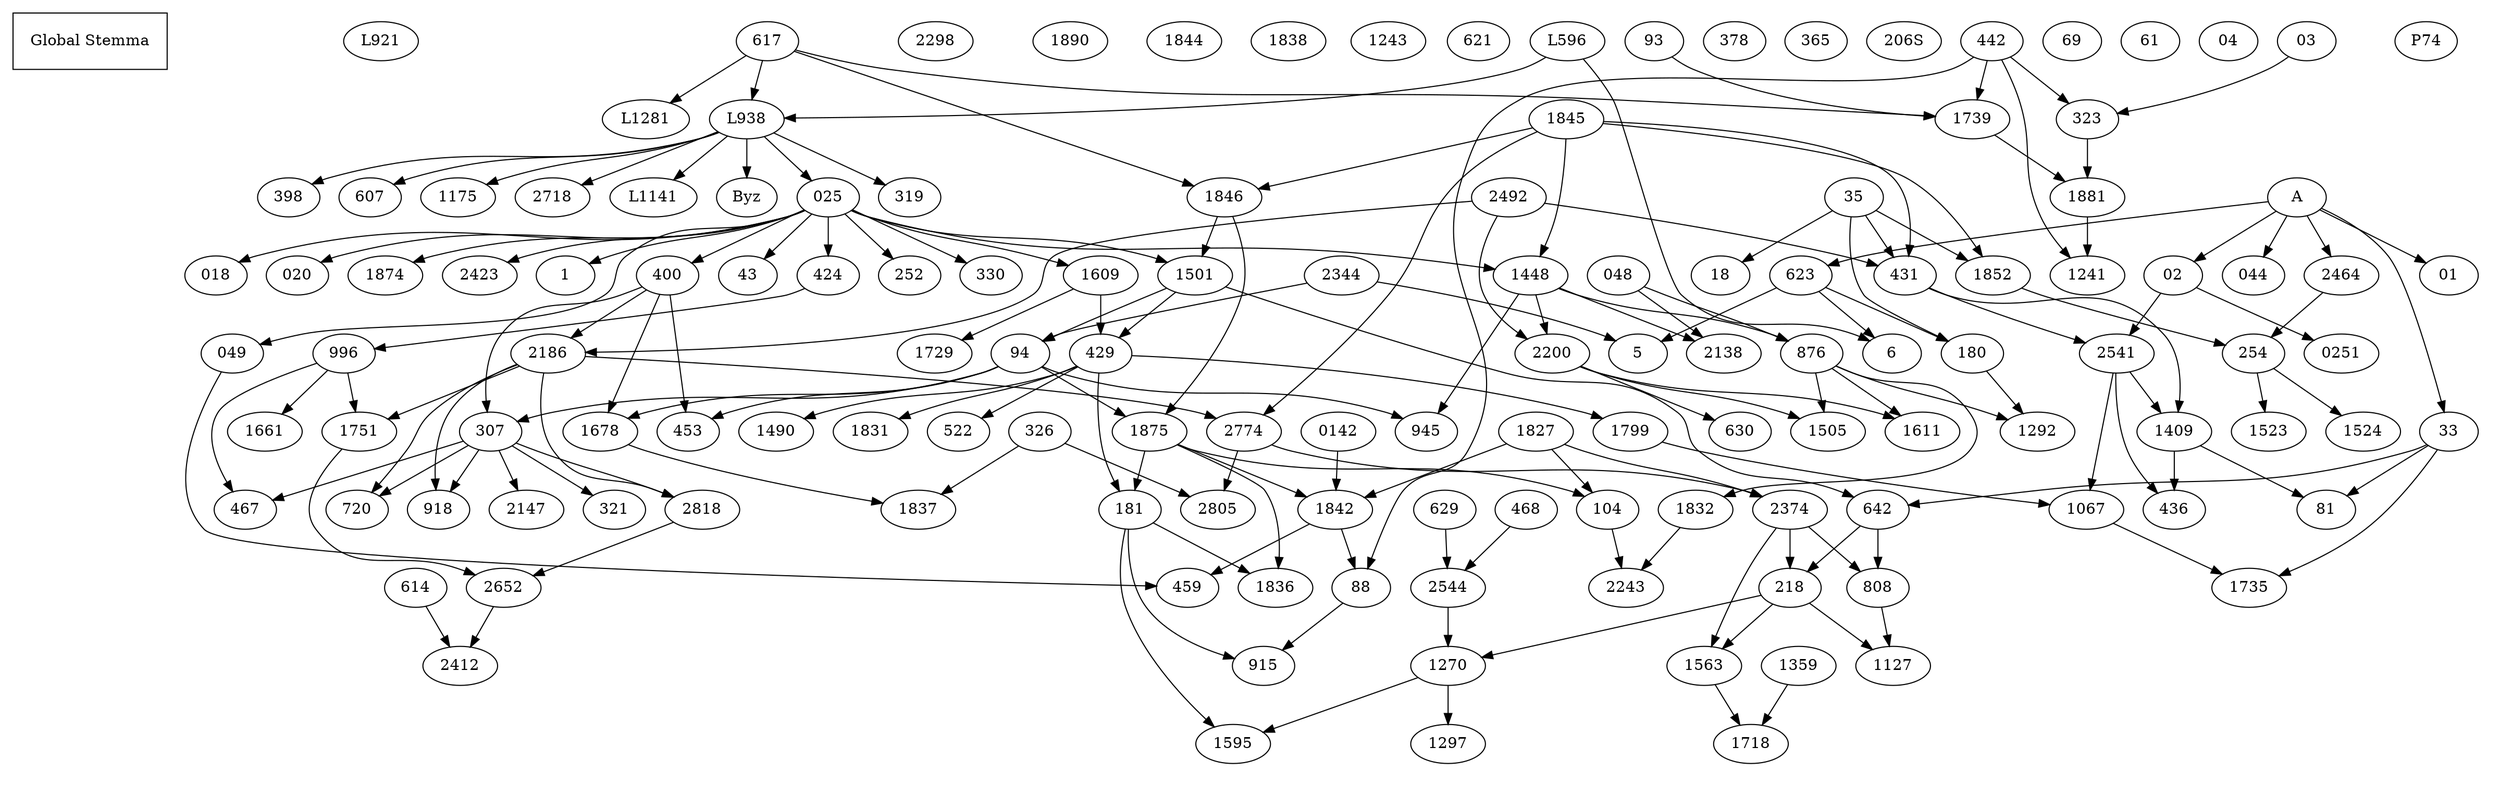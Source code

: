 digraph global_stemma {
	subgraph cluster_legend {
		label [shape=plaintext, label="Global Stemma"];
	}
	subgraph cluster_plot {
		style=invis;
		node [shape=ellipse];
		0 [label="A"];
		1 [label="Byz"];
		2 [label="P74"];
		3 [label="01"];
		4 [label="02"];
		5 [label="03"];
		6 [label="04"];
		7 [label="018"];
		8 [label="020"];
		9 [label="025"];
		10 [label="044"];
		11 [label="048"];
		12 [label="049"];
		13 [label="0142"];
		14 [label="0251"];
		15 [label="1"];
		16 [label="5"];
		17 [label="6"];
		18 [label="18"];
		19 [label="33"];
		20 [label="35"];
		21 [label="43"];
		22 [label="61"];
		23 [label="69"];
		24 [label="81"];
		25 [label="88"];
		26 [label="93"];
		27 [label="94"];
		28 [label="104"];
		29 [label="180"];
		30 [label="181"];
		31 [label="206S"];
		32 [label="218"];
		33 [label="252"];
		34 [label="254"];
		35 [label="307"];
		36 [label="319"];
		37 [label="321"];
		38 [label="323"];
		39 [label="326"];
		40 [label="330"];
		41 [label="365"];
		42 [label="378"];
		43 [label="398"];
		44 [label="400"];
		45 [label="424"];
		46 [label="429"];
		47 [label="431"];
		48 [label="436"];
		49 [label="442"];
		50 [label="453"];
		51 [label="459"];
		52 [label="467"];
		53 [label="468"];
		54 [label="522"];
		55 [label="607"];
		56 [label="614"];
		57 [label="617"];
		58 [label="621"];
		59 [label="623"];
		60 [label="629"];
		61 [label="630"];
		62 [label="642"];
		63 [label="720"];
		64 [label="808"];
		65 [label="876"];
		66 [label="915"];
		67 [label="918"];
		68 [label="945"];
		69 [label="996"];
		70 [label="1067"];
		71 [label="1127"];
		72 [label="1175"];
		73 [label="1241"];
		74 [label="1243"];
		75 [label="1270"];
		76 [label="1292"];
		77 [label="1297"];
		78 [label="1359"];
		79 [label="1409"];
		80 [label="1448"];
		81 [label="1490"];
		82 [label="1501"];
		83 [label="1505"];
		84 [label="1523"];
		85 [label="1524"];
		86 [label="1563"];
		87 [label="1595"];
		88 [label="1609"];
		89 [label="1611"];
		90 [label="1661"];
		91 [label="1678"];
		92 [label="1718"];
		93 [label="1729"];
		94 [label="1735"];
		95 [label="1739"];
		96 [label="1751"];
		97 [label="1799"];
		98 [label="1827"];
		99 [label="1831"];
		100 [label="1832"];
		101 [label="1836"];
		102 [label="1837"];
		103 [label="1838"];
		104 [label="1842"];
		105 [label="1844"];
		106 [label="1845"];
		107 [label="1846"];
		108 [label="1852"];
		109 [label="1874"];
		110 [label="1875"];
		111 [label="1881"];
		112 [label="1890"];
		113 [label="2138"];
		114 [label="2147"];
		115 [label="2186"];
		116 [label="2200"];
		117 [label="2243"];
		118 [label="2298"];
		119 [label="2344"];
		120 [label="2374"];
		121 [label="2412"];
		122 [label="2423"];
		123 [label="2464"];
		124 [label="2492"];
		125 [label="2541"];
		126 [label="2544"];
		127 [label="2652"];
		128 [label="2718"];
		129 [label="2774"];
		130 [label="2805"];
		131 [label="2818"];
		132 [label="L596"];
		133 [label="L921"];
		134 [label="L938"];
		135 [label="L1141"];
		136 [label="L1281"];
		134 -> 1 [len=1.000000];
		0 -> 3 [len=7.000000];
		0 -> 4 [len=10.000000];
		9 -> 7 [len=4.000000];
		9 -> 8 [len=3.000000];
		134 -> 9 [len=1.000000];
		0 -> 10 [len=14.000000];
		9 -> 12 [len=3.000000];
		4 -> 14 [len=1.000000];
		9 -> 15 [len=1.000000];
		59 -> 16 [len=3.000000];
		119 -> 16 [len=6.000000];
		59 -> 17 [len=7.000000];
		132 -> 17 [len=10.000000];
		20 -> 18 [len=1.000000];
		0 -> 19 [len=8.000000];
		9 -> 21 [len=4.000000];
		19 -> 24 [len=6.000000];
		79 -> 24 [len=8.000000];
		104 -> 25 [len=4.000000];
		49 -> 25 [len=8.000000];
		82 -> 27 [len=2.000000];
		119 -> 27 [len=5.000000];
		98 -> 28 [len=3.000000];
		110 -> 28 [len=6.000000];
		20 -> 29 [len=4.000000];
		59 -> 29 [len=5.000000];
		110 -> 30 [len=4.000000];
		46 -> 30 [len=4.000000];
		62 -> 32 [len=3.000000];
		120 -> 32 [len=5.000000];
		9 -> 33 [len=2.000000];
		123 -> 34 [len=2.000000];
		108 -> 34 [len=6.000000];
		27 -> 35 [len=2.000000];
		44 -> 35 [len=2.000000];
		134 -> 36 [len=1.000000];
		35 -> 37 [len=1.000000];
		49 -> 38 [len=6.000000];
		5 -> 38 [len=7.000000];
		9 -> 40 [len=6.000000];
		134 -> 43 [len=1.000000];
		9 -> 44 [len=2.000000];
		9 -> 45 [len=1.000000];
		88 -> 46 [len=2.000000];
		82 -> 46 [len=3.000000];
		124 -> 47 [len=4.000000];
		20 -> 47 [len=4.000000];
		106 -> 47 [len=6.000000];
		125 -> 48 [len=2.000000];
		79 -> 48 [len=4.000000];
		27 -> 50 [len=2.000000];
		44 -> 50 [len=2.000000];
		104 -> 51 [len=2.000000];
		12 -> 51 [len=3.000000];
		69 -> 52 [len=3.000000];
		35 -> 52 [len=4.000000];
		46 -> 54 [len=3.000000];
		134 -> 55 [len=1.000000];
		0 -> 59 [len=9.000000];
		116 -> 61 [len=3.000000];
		19 -> 62 [len=5.000000];
		82 -> 62 [len=6.000000];
		35 -> 63 [len=3.000000];
		115 -> 63 [len=3.000000];
		62 -> 64 [len=3.000000];
		120 -> 64 [len=5.000000];
		80 -> 65 [len=6.000000];
		11 -> 65 [len=6.000000];
		25 -> 66 [len=3.000000];
		30 -> 66 [len=4.000000];
		35 -> 67 [len=2.000000];
		115 -> 67 [len=2.000000];
		80 -> 68 [len=3.000000];
		27 -> 68 [len=5.000000];
		45 -> 69 [len=3.000000];
		125 -> 70 [len=7.000000];
		97 -> 70 [len=8.000000];
		64 -> 71 [len=3.000000];
		32 -> 71 [len=4.000000];
		134 -> 72 [len=1.000000];
		111 -> 73 [len=6.000000];
		49 -> 73 [len=11.000000];
		126 -> 75 [len=6.000000];
		32 -> 75 [len=8.000000];
		65 -> 76 [len=2.000000];
		29 -> 76 [len=7.000000];
		75 -> 77 [len=3.000000];
		125 -> 79 [len=3.000000];
		47 -> 79 [len=5.000000];
		9 -> 80 [len=2.000000];
		106 -> 80 [len=5.000000];
		46 -> 81 [len=2.000000];
		9 -> 82 [len=2.000000];
		107 -> 82 [len=4.000000];
		65 -> 83 [len=2.000000];
		116 -> 83 [len=3.000000];
		34 -> 84 [len=1.000000];
		34 -> 85 [len=1.000000];
		32 -> 86 [len=3.000000];
		120 -> 86 [len=5.000000];
		75 -> 87 [len=3.000000];
		30 -> 87 [len=7.000000];
		9 -> 88 [len=1.000000];
		65 -> 89 [len=2.000000];
		116 -> 89 [len=2.000000];
		69 -> 90 [len=6.000000];
		27 -> 91 [len=2.000000];
		44 -> 91 [len=2.000000];
		78 -> 92 [len=1.000000];
		86 -> 92 [len=2.000000];
		88 -> 93 [len=6.000000];
		19 -> 94 [len=7.000000];
		70 -> 94 [len=10.000000];
		57 -> 95 [len=6.000000];
		26 -> 95 [len=8.000000];
		49 -> 95 [len=8.000000];
		115 -> 96 [len=3.000000];
		69 -> 96 [len=3.000000];
		46 -> 97 [len=3.000000];
		46 -> 99 [len=2.000000];
		65 -> 100 [len=1.000000];
		30 -> 101 [len=4.000000];
		110 -> 101 [len=4.000000];
		39 -> 102 [len=3.000000];
		91 -> 102 [len=7.000000];
		98 -> 104 [len=3.000000];
		13 -> 104 [len=5.000000];
		110 -> 104 [len=5.000000];
		106 -> 107 [len=2.000000];
		57 -> 107 [len=4.000000];
		106 -> 108 [len=4.000000];
		20 -> 108 [len=4.000000];
		9 -> 109 [len=5.000000];
		27 -> 110 [len=4.000000];
		107 -> 110 [len=5.000000];
		95 -> 111 [len=4.000000];
		38 -> 111 [len=5.000000];
		80 -> 113 [len=6.000000];
		11 -> 113 [len=6.000000];
		35 -> 114 [len=5.000000];
		44 -> 115 [len=1.000000];
		124 -> 115 [len=3.000000];
		80 -> 116 [len=6.000000];
		124 -> 116 [len=6.000000];
		100 -> 117 [len=4.000000];
		28 -> 117 [len=4.000000];
		129 -> 120 [len=4.000000];
		98 -> 120 [len=6.000000];
		56 -> 121 [len=2.000000];
		127 -> 121 [len=4.000000];
		9 -> 122 [len=1.000000];
		0 -> 123 [len=1.000000];
		47 -> 125 [len=6.000000];
		4 -> 125 [len=6.000000];
		60 -> 126 [len=4.000000];
		53 -> 126 [len=6.000000];
		131 -> 127 [len=4.000000];
		96 -> 127 [len=5.000000];
		134 -> 128 [len=3.000000];
		115 -> 129 [len=4.000000];
		106 -> 129 [len=5.000000];
		129 -> 130 [len=4.000000];
		39 -> 130 [len=5.000000];
		35 -> 131 [len=3.000000];
		115 -> 131 [len=3.000000];
		57 -> 134 [len=2.000000];
		132 -> 134 [len=6.000000];
		134 -> 135 [len=2.000000];
		57 -> 136 [len=5.000000];
	}
}
